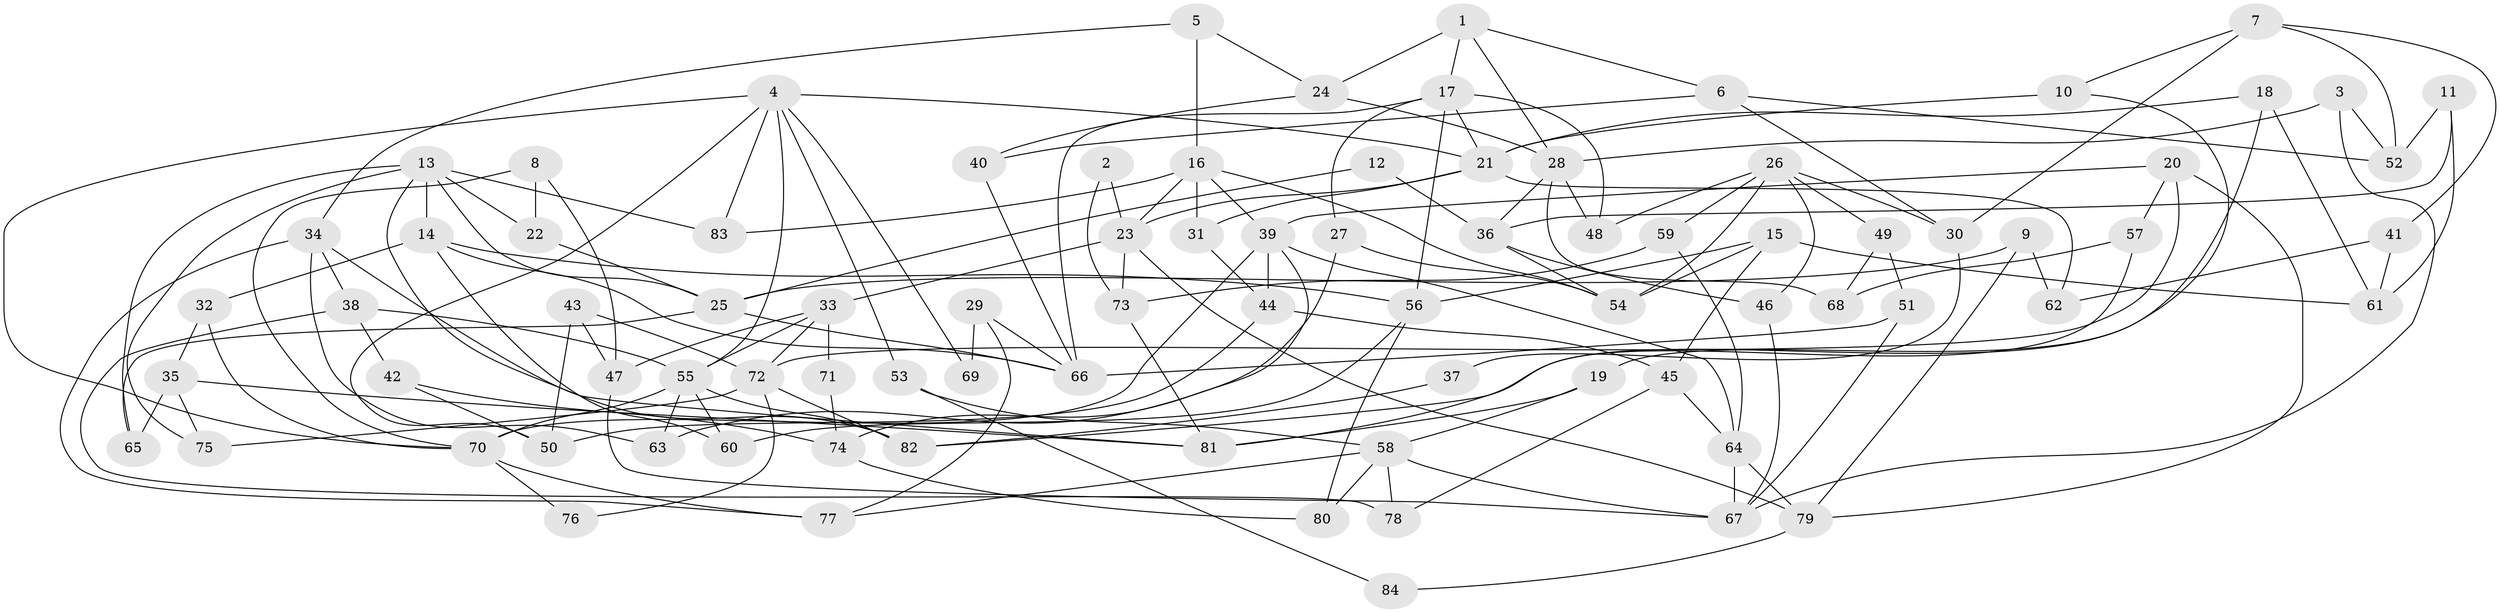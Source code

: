 // coarse degree distribution, {8: 0.034482758620689655, 2: 0.13793103448275862, 3: 0.2413793103448276, 10: 0.017241379310344827, 6: 0.1724137931034483, 4: 0.1896551724137931, 13: 0.017241379310344827, 5: 0.10344827586206896, 11: 0.034482758620689655, 9: 0.017241379310344827, 7: 0.034482758620689655}
// Generated by graph-tools (version 1.1) at 2025/18/03/04/25 18:18:37]
// undirected, 84 vertices, 168 edges
graph export_dot {
graph [start="1"]
  node [color=gray90,style=filled];
  1;
  2;
  3;
  4;
  5;
  6;
  7;
  8;
  9;
  10;
  11;
  12;
  13;
  14;
  15;
  16;
  17;
  18;
  19;
  20;
  21;
  22;
  23;
  24;
  25;
  26;
  27;
  28;
  29;
  30;
  31;
  32;
  33;
  34;
  35;
  36;
  37;
  38;
  39;
  40;
  41;
  42;
  43;
  44;
  45;
  46;
  47;
  48;
  49;
  50;
  51;
  52;
  53;
  54;
  55;
  56;
  57;
  58;
  59;
  60;
  61;
  62;
  63;
  64;
  65;
  66;
  67;
  68;
  69;
  70;
  71;
  72;
  73;
  74;
  75;
  76;
  77;
  78;
  79;
  80;
  81;
  82;
  83;
  84;
  1 -- 28;
  1 -- 6;
  1 -- 17;
  1 -- 24;
  2 -- 23;
  2 -- 73;
  3 -- 28;
  3 -- 67;
  3 -- 52;
  4 -- 70;
  4 -- 55;
  4 -- 21;
  4 -- 50;
  4 -- 53;
  4 -- 69;
  4 -- 83;
  5 -- 16;
  5 -- 34;
  5 -- 24;
  6 -- 40;
  6 -- 52;
  6 -- 30;
  7 -- 52;
  7 -- 10;
  7 -- 30;
  7 -- 41;
  8 -- 70;
  8 -- 47;
  8 -- 22;
  9 -- 25;
  9 -- 79;
  9 -- 62;
  10 -- 21;
  10 -- 19;
  11 -- 36;
  11 -- 61;
  11 -- 52;
  12 -- 36;
  12 -- 25;
  13 -- 83;
  13 -- 82;
  13 -- 14;
  13 -- 22;
  13 -- 25;
  13 -- 65;
  13 -- 75;
  14 -- 56;
  14 -- 32;
  14 -- 60;
  14 -- 66;
  15 -- 54;
  15 -- 56;
  15 -- 45;
  15 -- 61;
  16 -- 23;
  16 -- 54;
  16 -- 31;
  16 -- 39;
  16 -- 83;
  17 -- 66;
  17 -- 21;
  17 -- 27;
  17 -- 48;
  17 -- 56;
  18 -- 61;
  18 -- 21;
  18 -- 82;
  19 -- 81;
  19 -- 58;
  20 -- 39;
  20 -- 72;
  20 -- 57;
  20 -- 79;
  21 -- 23;
  21 -- 31;
  21 -- 62;
  22 -- 25;
  23 -- 79;
  23 -- 33;
  23 -- 73;
  24 -- 28;
  24 -- 40;
  25 -- 65;
  25 -- 66;
  26 -- 48;
  26 -- 30;
  26 -- 46;
  26 -- 49;
  26 -- 54;
  26 -- 59;
  27 -- 63;
  27 -- 54;
  28 -- 68;
  28 -- 36;
  28 -- 48;
  29 -- 77;
  29 -- 66;
  29 -- 69;
  30 -- 37;
  31 -- 44;
  32 -- 35;
  32 -- 70;
  33 -- 55;
  33 -- 47;
  33 -- 71;
  33 -- 72;
  34 -- 81;
  34 -- 77;
  34 -- 38;
  34 -- 63;
  35 -- 75;
  35 -- 65;
  35 -- 81;
  36 -- 54;
  36 -- 46;
  37 -- 82;
  38 -- 42;
  38 -- 55;
  38 -- 78;
  39 -- 44;
  39 -- 64;
  39 -- 70;
  39 -- 74;
  40 -- 66;
  41 -- 62;
  41 -- 61;
  42 -- 74;
  42 -- 50;
  43 -- 72;
  43 -- 47;
  43 -- 50;
  44 -- 50;
  44 -- 45;
  45 -- 64;
  45 -- 78;
  46 -- 67;
  47 -- 67;
  49 -- 51;
  49 -- 68;
  51 -- 66;
  51 -- 67;
  53 -- 58;
  53 -- 84;
  55 -- 70;
  55 -- 60;
  55 -- 63;
  55 -- 82;
  56 -- 60;
  56 -- 80;
  57 -- 81;
  57 -- 68;
  58 -- 78;
  58 -- 67;
  58 -- 77;
  58 -- 80;
  59 -- 64;
  59 -- 73;
  64 -- 67;
  64 -- 79;
  70 -- 76;
  70 -- 77;
  71 -- 74;
  72 -- 82;
  72 -- 75;
  72 -- 76;
  73 -- 81;
  74 -- 80;
  79 -- 84;
}

